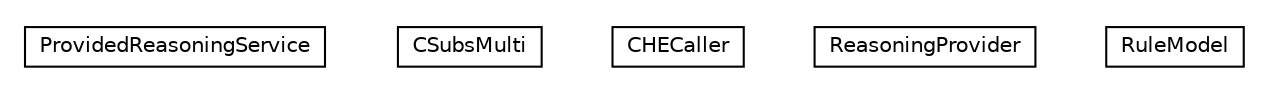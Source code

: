 #!/usr/local/bin/dot
#
# Class diagram 
# Generated by UMLGraph version R5_6-24-gf6e263 (http://www.umlgraph.org/)
#

digraph G {
	edge [fontname="Helvetica",fontsize=10,labelfontname="Helvetica",labelfontsize=10];
	node [fontname="Helvetica",fontsize=10,shape=plaintext];
	nodesep=0.25;
	ranksep=0.5;
	// org.universAAL.context.reasoner.ProvidedReasoningService
	c629892 [label=<<table title="org.universAAL.context.reasoner.ProvidedReasoningService" border="0" cellborder="1" cellspacing="0" cellpadding="2" port="p" href="./ProvidedReasoningService.html">
		<tr><td><table border="0" cellspacing="0" cellpadding="1">
<tr><td align="center" balign="center"> ProvidedReasoningService </td></tr>
		</table></td></tr>
		</table>>, URL="./ProvidedReasoningService.html", fontname="Helvetica", fontcolor="black", fontsize=10.0];
	// org.universAAL.context.reasoner.CSubsMulti
	c629893 [label=<<table title="org.universAAL.context.reasoner.CSubsMulti" border="0" cellborder="1" cellspacing="0" cellpadding="2" port="p" href="./CSubsMulti.html">
		<tr><td><table border="0" cellspacing="0" cellpadding="1">
<tr><td align="center" balign="center"> CSubsMulti </td></tr>
		</table></td></tr>
		</table>>, URL="./CSubsMulti.html", fontname="Helvetica", fontcolor="black", fontsize=10.0];
	// org.universAAL.context.reasoner.CHECaller
	c629894 [label=<<table title="org.universAAL.context.reasoner.CHECaller" border="0" cellborder="1" cellspacing="0" cellpadding="2" port="p" href="./CHECaller.html">
		<tr><td><table border="0" cellspacing="0" cellpadding="1">
<tr><td align="center" balign="center"> CHECaller </td></tr>
		</table></td></tr>
		</table>>, URL="./CHECaller.html", fontname="Helvetica", fontcolor="black", fontsize=10.0];
	// org.universAAL.context.reasoner.ReasoningProvider
	c629895 [label=<<table title="org.universAAL.context.reasoner.ReasoningProvider" border="0" cellborder="1" cellspacing="0" cellpadding="2" port="p" href="./ReasoningProvider.html">
		<tr><td><table border="0" cellspacing="0" cellpadding="1">
<tr><td align="center" balign="center"> ReasoningProvider </td></tr>
		</table></td></tr>
		</table>>, URL="./ReasoningProvider.html", fontname="Helvetica", fontcolor="black", fontsize=10.0];
	// org.universAAL.context.reasoner.RuleModel
	c629896 [label=<<table title="org.universAAL.context.reasoner.RuleModel" border="0" cellborder="1" cellspacing="0" cellpadding="2" port="p" href="./RuleModel.html">
		<tr><td><table border="0" cellspacing="0" cellpadding="1">
<tr><td align="center" balign="center"> RuleModel </td></tr>
		</table></td></tr>
		</table>>, URL="./RuleModel.html", fontname="Helvetica", fontcolor="black", fontsize=10.0];
}

